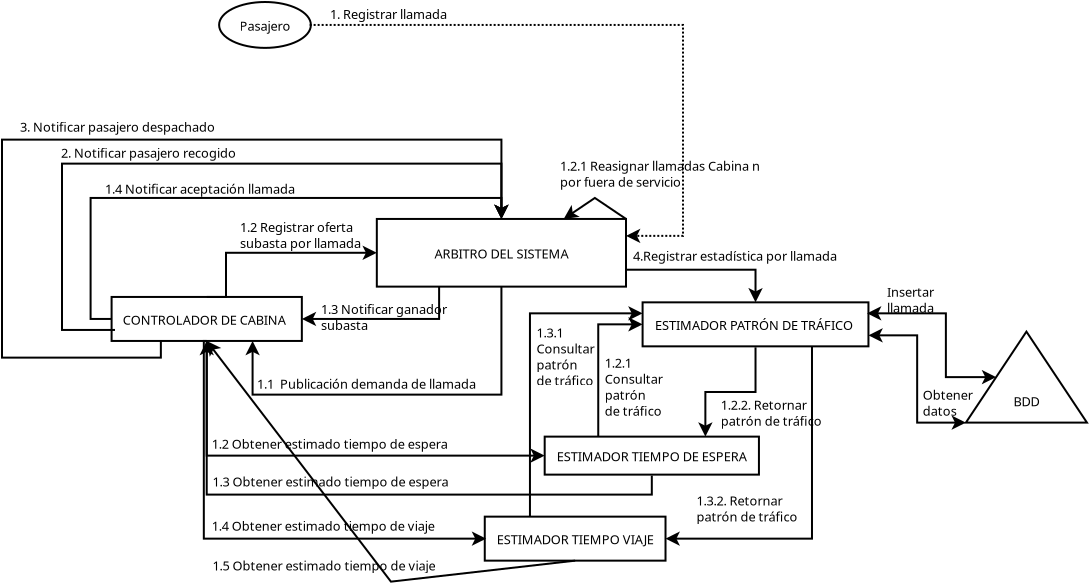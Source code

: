 <?xml version="1.0" encoding="UTF-8"?>
<dia:diagram xmlns:dia="http://www.lysator.liu.se/~alla/dia/">
  <dia:layer name="Background" visible="true" active="true">
    <dia:object type="Flowchart - Box" version="0" id="O0">
      <dia:attribute name="obj_pos">
        <dia:point val="12.9,8.4"/>
      </dia:attribute>
      <dia:attribute name="obj_bb">
        <dia:rectangle val="12.85,8.35;22.122,10.65"/>
      </dia:attribute>
      <dia:attribute name="elem_corner">
        <dia:point val="12.9,8.4"/>
      </dia:attribute>
      <dia:attribute name="elem_width">
        <dia:real val="9.172"/>
      </dia:attribute>
      <dia:attribute name="elem_height">
        <dia:real val="2.2"/>
      </dia:attribute>
      <dia:attribute name="show_background">
        <dia:boolean val="true"/>
      </dia:attribute>
      <dia:attribute name="padding">
        <dia:real val="0.5"/>
      </dia:attribute>
      <dia:attribute name="text">
        <dia:composite type="text">
          <dia:attribute name="string">
            <dia:string>#CONTROLADOR DE CABINA #</dia:string>
          </dia:attribute>
          <dia:attribute name="font">
            <dia:font family="sans" style="0" name="Helvetica"/>
          </dia:attribute>
          <dia:attribute name="height">
            <dia:real val="0.8"/>
          </dia:attribute>
          <dia:attribute name="pos">
            <dia:point val="17.486,9.74"/>
          </dia:attribute>
          <dia:attribute name="color">
            <dia:color val="#000000"/>
          </dia:attribute>
          <dia:attribute name="alignment">
            <dia:enum val="1"/>
          </dia:attribute>
        </dia:composite>
      </dia:attribute>
    </dia:object>
    <dia:object type="Flowchart - Box" version="0" id="O1">
      <dia:attribute name="obj_pos">
        <dia:point val="39.351,8.67"/>
      </dia:attribute>
      <dia:attribute name="obj_bb">
        <dia:rectangle val="39.301,8.62;50.551,10.92"/>
      </dia:attribute>
      <dia:attribute name="elem_corner">
        <dia:point val="39.351,8.67"/>
      </dia:attribute>
      <dia:attribute name="elem_width">
        <dia:real val="11.15"/>
      </dia:attribute>
      <dia:attribute name="elem_height">
        <dia:real val="2.2"/>
      </dia:attribute>
      <dia:attribute name="show_background">
        <dia:boolean val="true"/>
      </dia:attribute>
      <dia:attribute name="padding">
        <dia:real val="0.5"/>
      </dia:attribute>
      <dia:attribute name="text">
        <dia:composite type="text">
          <dia:attribute name="string">
            <dia:string>#ESTIMADOR PATRÓN DE TRÁFICO #</dia:string>
          </dia:attribute>
          <dia:attribute name="font">
            <dia:font family="sans" style="0" name="Helvetica"/>
          </dia:attribute>
          <dia:attribute name="height">
            <dia:real val="0.8"/>
          </dia:attribute>
          <dia:attribute name="pos">
            <dia:point val="44.926,10.01"/>
          </dia:attribute>
          <dia:attribute name="color">
            <dia:color val="#000000"/>
          </dia:attribute>
          <dia:attribute name="alignment">
            <dia:enum val="1"/>
          </dia:attribute>
        </dia:composite>
      </dia:attribute>
    </dia:object>
    <dia:object type="Flowchart - Box" version="0" id="O2">
      <dia:attribute name="obj_pos">
        <dia:point val="31.456,19.385"/>
      </dia:attribute>
      <dia:attribute name="obj_bb">
        <dia:rectangle val="31.406,19.335;40.409,21.635"/>
      </dia:attribute>
      <dia:attribute name="elem_corner">
        <dia:point val="31.456,19.385"/>
      </dia:attribute>
      <dia:attribute name="elem_width">
        <dia:real val="8.902"/>
      </dia:attribute>
      <dia:attribute name="elem_height">
        <dia:real val="2.2"/>
      </dia:attribute>
      <dia:attribute name="show_background">
        <dia:boolean val="true"/>
      </dia:attribute>
      <dia:attribute name="padding">
        <dia:real val="0.5"/>
      </dia:attribute>
      <dia:attribute name="text">
        <dia:composite type="text">
          <dia:attribute name="string">
            <dia:string>#ESTIMADOR TIEMPO VIAJE#</dia:string>
          </dia:attribute>
          <dia:attribute name="font">
            <dia:font family="sans" style="0" name="Helvetica"/>
          </dia:attribute>
          <dia:attribute name="height">
            <dia:real val="0.8"/>
          </dia:attribute>
          <dia:attribute name="pos">
            <dia:point val="35.907,20.725"/>
          </dia:attribute>
          <dia:attribute name="color">
            <dia:color val="#000000"/>
          </dia:attribute>
          <dia:attribute name="alignment">
            <dia:enum val="1"/>
          </dia:attribute>
        </dia:composite>
      </dia:attribute>
    </dia:object>
    <dia:object type="Standard - ZigZagLine" version="1" id="O3">
      <dia:attribute name="obj_pos">
        <dia:point val="29.106,7.884"/>
      </dia:attribute>
      <dia:attribute name="obj_bb">
        <dia:rectangle val="21.961,7.834;29.156,9.862"/>
      </dia:attribute>
      <dia:attribute name="orth_points">
        <dia:point val="29.106,7.884"/>
        <dia:point val="29.106,9.5"/>
        <dia:point val="22.073,9.5"/>
      </dia:attribute>
      <dia:attribute name="orth_orient">
        <dia:enum val="1"/>
        <dia:enum val="0"/>
      </dia:attribute>
      <dia:attribute name="autorouting">
        <dia:boolean val="true"/>
      </dia:attribute>
      <dia:attribute name="end_arrow">
        <dia:enum val="22"/>
      </dia:attribute>
      <dia:attribute name="end_arrow_length">
        <dia:real val="0.5"/>
      </dia:attribute>
      <dia:attribute name="end_arrow_width">
        <dia:real val="0.5"/>
      </dia:attribute>
      <dia:connections>
        <dia:connection handle="0" to="O9" connection="12"/>
        <dia:connection handle="1" to="O0" connection="8"/>
      </dia:connections>
    </dia:object>
    <dia:object type="Standard - Text" version="1" id="O4">
      <dia:attribute name="obj_pos">
        <dia:point val="23.195,9.25"/>
      </dia:attribute>
      <dia:attribute name="obj_bb">
        <dia:rectangle val="23.195,8.61;29.155,10.182"/>
      </dia:attribute>
      <dia:attribute name="text">
        <dia:composite type="text">
          <dia:attribute name="string">
            <dia:string>#1.3 Notificar ganador
subasta#</dia:string>
          </dia:attribute>
          <dia:attribute name="font">
            <dia:font family="sans" style="0" name="Helvetica"/>
          </dia:attribute>
          <dia:attribute name="height">
            <dia:real val="0.8"/>
          </dia:attribute>
          <dia:attribute name="pos">
            <dia:point val="23.195,9.25"/>
          </dia:attribute>
          <dia:attribute name="color">
            <dia:color val="#000000"/>
          </dia:attribute>
          <dia:attribute name="alignment">
            <dia:enum val="0"/>
          </dia:attribute>
        </dia:composite>
      </dia:attribute>
      <dia:attribute name="valign">
        <dia:enum val="3"/>
      </dia:attribute>
    </dia:object>
    <dia:object type="Flowchart - Ellipse" version="0" id="O5">
      <dia:attribute name="obj_pos">
        <dia:point val="18.168,-6.316"/>
      </dia:attribute>
      <dia:attribute name="obj_bb">
        <dia:rectangle val="18.118,-6.366;22.682,-4.034"/>
      </dia:attribute>
      <dia:attribute name="elem_corner">
        <dia:point val="18.168,-6.316"/>
      </dia:attribute>
      <dia:attribute name="elem_width">
        <dia:real val="4.463"/>
      </dia:attribute>
      <dia:attribute name="elem_height">
        <dia:real val="2.232"/>
      </dia:attribute>
      <dia:attribute name="show_background">
        <dia:boolean val="true"/>
      </dia:attribute>
      <dia:attribute name="padding">
        <dia:real val="0.354"/>
      </dia:attribute>
      <dia:attribute name="text">
        <dia:composite type="text">
          <dia:attribute name="string">
            <dia:string>#Pasajero#</dia:string>
          </dia:attribute>
          <dia:attribute name="font">
            <dia:font family="sans" style="0" name="Helvetica"/>
          </dia:attribute>
          <dia:attribute name="height">
            <dia:real val="0.8"/>
          </dia:attribute>
          <dia:attribute name="pos">
            <dia:point val="20.4,-4.96"/>
          </dia:attribute>
          <dia:attribute name="color">
            <dia:color val="#000000"/>
          </dia:attribute>
          <dia:attribute name="alignment">
            <dia:enum val="1"/>
          </dia:attribute>
        </dia:composite>
      </dia:attribute>
    </dia:object>
    <dia:object type="Standard - ZigZagLine" version="1" id="O6">
      <dia:attribute name="obj_pos">
        <dia:point val="22.632,-5.2"/>
      </dia:attribute>
      <dia:attribute name="obj_bb">
        <dia:rectangle val="22.582,-5.25;41.35,5.708"/>
      </dia:attribute>
      <dia:attribute name="orth_points">
        <dia:point val="22.632,-5.2"/>
        <dia:point val="41.3,-5.2"/>
        <dia:point val="41.3,5.346"/>
        <dia:point val="38.45,5.346"/>
      </dia:attribute>
      <dia:attribute name="orth_orient">
        <dia:enum val="0"/>
        <dia:enum val="1"/>
        <dia:enum val="0"/>
      </dia:attribute>
      <dia:attribute name="autorouting">
        <dia:boolean val="false"/>
      </dia:attribute>
      <dia:attribute name="line_style">
        <dia:enum val="4"/>
      </dia:attribute>
      <dia:attribute name="end_arrow">
        <dia:enum val="22"/>
      </dia:attribute>
      <dia:attribute name="end_arrow_length">
        <dia:real val="0.5"/>
      </dia:attribute>
      <dia:attribute name="end_arrow_width">
        <dia:real val="0.5"/>
      </dia:attribute>
      <dia:connections>
        <dia:connection handle="0" to="O5" connection="0"/>
        <dia:connection handle="1" to="O9" connection="6"/>
      </dia:connections>
    </dia:object>
    <dia:object type="Standard - Text" version="1" id="O7">
      <dia:attribute name="obj_pos">
        <dia:point val="23.65,-5.5"/>
      </dia:attribute>
      <dia:attribute name="obj_bb">
        <dia:rectangle val="23.65,-6.159;29.339,-5.329"/>
      </dia:attribute>
      <dia:attribute name="text">
        <dia:composite type="text">
          <dia:attribute name="string">
            <dia:string>#1. Registrar llamada#</dia:string>
          </dia:attribute>
          <dia:attribute name="font">
            <dia:font family="sans" style="0" name="Helvetica"/>
          </dia:attribute>
          <dia:attribute name="height">
            <dia:real val="0.8"/>
          </dia:attribute>
          <dia:attribute name="pos">
            <dia:point val="23.65,-5.5"/>
          </dia:attribute>
          <dia:attribute name="color">
            <dia:color val="#000000"/>
          </dia:attribute>
          <dia:attribute name="alignment">
            <dia:enum val="0"/>
          </dia:attribute>
        </dia:composite>
      </dia:attribute>
      <dia:attribute name="valign">
        <dia:enum val="3"/>
      </dia:attribute>
    </dia:object>
    <dia:object type="Standard - Text" version="1" id="O8">
      <dia:attribute name="obj_pos">
        <dia:point val="15.6,4.55"/>
      </dia:attribute>
      <dia:attribute name="obj_bb">
        <dia:rectangle val="15.6,3.91;15.6,4.683"/>
      </dia:attribute>
      <dia:attribute name="text">
        <dia:composite type="text">
          <dia:attribute name="string">
            <dia:string>##</dia:string>
          </dia:attribute>
          <dia:attribute name="font">
            <dia:font family="sans" style="0" name="Helvetica"/>
          </dia:attribute>
          <dia:attribute name="height">
            <dia:real val="0.8"/>
          </dia:attribute>
          <dia:attribute name="pos">
            <dia:point val="15.6,4.55"/>
          </dia:attribute>
          <dia:attribute name="color">
            <dia:color val="#000000"/>
          </dia:attribute>
          <dia:attribute name="alignment">
            <dia:enum val="0"/>
          </dia:attribute>
        </dia:composite>
      </dia:attribute>
      <dia:attribute name="valign">
        <dia:enum val="3"/>
      </dia:attribute>
    </dia:object>
    <dia:object type="Flowchart - Box" version="0" id="O9">
      <dia:attribute name="obj_pos">
        <dia:point val="25.991,4.5"/>
      </dia:attribute>
      <dia:attribute name="obj_bb">
        <dia:rectangle val="25.941,4.45;38.5,7.934"/>
      </dia:attribute>
      <dia:attribute name="elem_corner">
        <dia:point val="25.991,4.5"/>
      </dia:attribute>
      <dia:attribute name="elem_width">
        <dia:real val="12.459"/>
      </dia:attribute>
      <dia:attribute name="elem_height">
        <dia:real val="3.384"/>
      </dia:attribute>
      <dia:attribute name="show_background">
        <dia:boolean val="true"/>
      </dia:attribute>
      <dia:attribute name="padding">
        <dia:real val="0.5"/>
      </dia:attribute>
      <dia:attribute name="text">
        <dia:composite type="text">
          <dia:attribute name="string">
            <dia:string>#ARBITRO DEL SISTEMA#</dia:string>
          </dia:attribute>
          <dia:attribute name="font">
            <dia:font family="sans" style="0" name="Helvetica"/>
          </dia:attribute>
          <dia:attribute name="height">
            <dia:real val="0.8"/>
          </dia:attribute>
          <dia:attribute name="pos">
            <dia:point val="32.221,6.432"/>
          </dia:attribute>
          <dia:attribute name="color">
            <dia:color val="#000000"/>
          </dia:attribute>
          <dia:attribute name="alignment">
            <dia:enum val="1"/>
          </dia:attribute>
        </dia:composite>
      </dia:attribute>
    </dia:object>
    <dia:object type="Standard - ZigZagLine" version="1" id="O10">
      <dia:attribute name="obj_pos">
        <dia:point val="17.486,8.4"/>
      </dia:attribute>
      <dia:attribute name="obj_bb">
        <dia:rectangle val="17.436,5.83;26.103,8.45"/>
      </dia:attribute>
      <dia:attribute name="orth_points">
        <dia:point val="17.486,8.4"/>
        <dia:point val="18.45,8.4"/>
        <dia:point val="18.45,6.192"/>
        <dia:point val="25.991,6.192"/>
      </dia:attribute>
      <dia:attribute name="orth_orient">
        <dia:enum val="0"/>
        <dia:enum val="1"/>
        <dia:enum val="0"/>
      </dia:attribute>
      <dia:attribute name="autorouting">
        <dia:boolean val="false"/>
      </dia:attribute>
      <dia:attribute name="end_arrow">
        <dia:enum val="22"/>
      </dia:attribute>
      <dia:attribute name="end_arrow_length">
        <dia:real val="0.5"/>
      </dia:attribute>
      <dia:attribute name="end_arrow_width">
        <dia:real val="0.5"/>
      </dia:attribute>
      <dia:connections>
        <dia:connection handle="0" to="O0" connection="2"/>
        <dia:connection handle="1" to="O9" connection="7"/>
      </dia:connections>
    </dia:object>
    <dia:object type="Standard - Text" version="1" id="O11">
      <dia:attribute name="obj_pos">
        <dia:point val="19.15,5.15"/>
      </dia:attribute>
      <dia:attribute name="obj_bb">
        <dia:rectangle val="19.15,4.51;24.848,6.082"/>
      </dia:attribute>
      <dia:attribute name="text">
        <dia:composite type="text">
          <dia:attribute name="string">
            <dia:string>#1.2 Registrar oferta 
subasta por llamada#</dia:string>
          </dia:attribute>
          <dia:attribute name="font">
            <dia:font family="sans" style="0" name="Helvetica"/>
          </dia:attribute>
          <dia:attribute name="height">
            <dia:real val="0.8"/>
          </dia:attribute>
          <dia:attribute name="pos">
            <dia:point val="19.15,5.15"/>
          </dia:attribute>
          <dia:attribute name="color">
            <dia:color val="#000000"/>
          </dia:attribute>
          <dia:attribute name="alignment">
            <dia:enum val="0"/>
          </dia:attribute>
        </dia:composite>
      </dia:attribute>
      <dia:attribute name="valign">
        <dia:enum val="3"/>
      </dia:attribute>
    </dia:object>
    <dia:object type="Standard - ZigZagLine" version="1" id="O12">
      <dia:attribute name="obj_pos">
        <dia:point val="32.221,7.884"/>
      </dia:attribute>
      <dia:attribute name="obj_bb">
        <dia:rectangle val="19.418,7.834;32.271,13.334"/>
      </dia:attribute>
      <dia:attribute name="orth_points">
        <dia:point val="32.221,7.884"/>
        <dia:point val="32.221,13.284"/>
        <dia:point val="19.779,13.284"/>
        <dia:point val="19.779,10.6"/>
      </dia:attribute>
      <dia:attribute name="orth_orient">
        <dia:enum val="1"/>
        <dia:enum val="0"/>
        <dia:enum val="1"/>
      </dia:attribute>
      <dia:attribute name="autorouting">
        <dia:boolean val="false"/>
      </dia:attribute>
      <dia:attribute name="end_arrow">
        <dia:enum val="22"/>
      </dia:attribute>
      <dia:attribute name="end_arrow_length">
        <dia:real val="0.5"/>
      </dia:attribute>
      <dia:attribute name="end_arrow_width">
        <dia:real val="0.5"/>
      </dia:attribute>
      <dia:connections>
        <dia:connection handle="0" to="O9" connection="13"/>
        <dia:connection handle="1" to="O0" connection="14"/>
      </dia:connections>
    </dia:object>
    <dia:object type="Standard - Text" version="1" id="O13">
      <dia:attribute name="obj_pos">
        <dia:point val="20,12.984"/>
      </dia:attribute>
      <dia:attribute name="obj_bb">
        <dia:rectangle val="20,12.344;30.53,13.117"/>
      </dia:attribute>
      <dia:attribute name="text">
        <dia:composite type="text">
          <dia:attribute name="string">
            <dia:string>#1.1  Publicación demanda de llamada#</dia:string>
          </dia:attribute>
          <dia:attribute name="font">
            <dia:font family="sans" style="0" name="Helvetica"/>
          </dia:attribute>
          <dia:attribute name="height">
            <dia:real val="0.8"/>
          </dia:attribute>
          <dia:attribute name="pos">
            <dia:point val="20,12.984"/>
          </dia:attribute>
          <dia:attribute name="color">
            <dia:color val="#000000"/>
          </dia:attribute>
          <dia:attribute name="alignment">
            <dia:enum val="0"/>
          </dia:attribute>
        </dia:composite>
      </dia:attribute>
      <dia:attribute name="valign">
        <dia:enum val="3"/>
      </dia:attribute>
    </dia:object>
    <dia:object type="Standard - ZigZagLine" version="1" id="O14">
      <dia:attribute name="obj_pos">
        <dia:point val="38.45,4.5"/>
      </dia:attribute>
      <dia:attribute name="obj_bb">
        <dia:rectangle val="34.974,3.4;38.5,4.612"/>
      </dia:attribute>
      <dia:attribute name="orth_points">
        <dia:point val="38.45,4.5"/>
        <dia:point val="38.45,3.45"/>
        <dia:point val="35.335,3.45"/>
        <dia:point val="35.335,4.5"/>
      </dia:attribute>
      <dia:attribute name="orth_orient">
        <dia:enum val="1"/>
        <dia:enum val="0"/>
        <dia:enum val="1"/>
      </dia:attribute>
      <dia:attribute name="autorouting">
        <dia:boolean val="true"/>
      </dia:attribute>
      <dia:attribute name="end_arrow">
        <dia:enum val="22"/>
      </dia:attribute>
      <dia:attribute name="end_arrow_length">
        <dia:real val="0.5"/>
      </dia:attribute>
      <dia:attribute name="end_arrow_width">
        <dia:real val="0.5"/>
      </dia:attribute>
      <dia:connections>
        <dia:connection handle="0" to="O9" connection="4"/>
        <dia:connection handle="1" to="O9" connection="3"/>
      </dia:connections>
    </dia:object>
    <dia:object type="Standard - Text" version="1" id="O15">
      <dia:attribute name="obj_pos">
        <dia:point val="35.15,2.084"/>
      </dia:attribute>
      <dia:attribute name="obj_bb">
        <dia:rectangle val="35.15,1.444;45.12,3.017"/>
      </dia:attribute>
      <dia:attribute name="text">
        <dia:composite type="text">
          <dia:attribute name="string">
            <dia:string>#1.2.1 Reasignar llamadas Cabina n 
por fuera de servicio#</dia:string>
          </dia:attribute>
          <dia:attribute name="font">
            <dia:font family="sans" style="0" name="Helvetica"/>
          </dia:attribute>
          <dia:attribute name="height">
            <dia:real val="0.8"/>
          </dia:attribute>
          <dia:attribute name="pos">
            <dia:point val="35.15,2.084"/>
          </dia:attribute>
          <dia:attribute name="color">
            <dia:color val="#000000"/>
          </dia:attribute>
          <dia:attribute name="alignment">
            <dia:enum val="0"/>
          </dia:attribute>
        </dia:composite>
      </dia:attribute>
      <dia:attribute name="valign">
        <dia:enum val="3"/>
      </dia:attribute>
    </dia:object>
    <dia:object type="Standard - ZigZagLine" version="1" id="O16">
      <dia:attribute name="obj_pos">
        <dia:point val="12.9,9.5"/>
      </dia:attribute>
      <dia:attribute name="obj_bb">
        <dia:rectangle val="11.8,3.4;32.582,9.55"/>
      </dia:attribute>
      <dia:attribute name="orth_points">
        <dia:point val="12.9,9.5"/>
        <dia:point val="11.85,9.5"/>
        <dia:point val="11.85,3.45"/>
        <dia:point val="32.221,3.45"/>
        <dia:point val="32.221,4.5"/>
      </dia:attribute>
      <dia:attribute name="orth_orient">
        <dia:enum val="0"/>
        <dia:enum val="1"/>
        <dia:enum val="0"/>
        <dia:enum val="1"/>
      </dia:attribute>
      <dia:attribute name="autorouting">
        <dia:boolean val="true"/>
      </dia:attribute>
      <dia:attribute name="end_arrow">
        <dia:enum val="22"/>
      </dia:attribute>
      <dia:attribute name="end_arrow_length">
        <dia:real val="0.5"/>
      </dia:attribute>
      <dia:attribute name="end_arrow_width">
        <dia:real val="0.5"/>
      </dia:attribute>
      <dia:connections>
        <dia:connection handle="0" to="O0" connection="7"/>
        <dia:connection handle="1" to="O9" connection="2"/>
      </dia:connections>
    </dia:object>
    <dia:object type="Standard - ZigZagLine" version="1" id="O17">
      <dia:attribute name="obj_pos">
        <dia:point val="12.9,10.05"/>
      </dia:attribute>
      <dia:attribute name="obj_bb">
        <dia:rectangle val="10.2,1.684;32.582,10.1"/>
      </dia:attribute>
      <dia:attribute name="orth_points">
        <dia:point val="12.9,10.05"/>
        <dia:point val="10.25,10.05"/>
        <dia:point val="10.25,1.734"/>
        <dia:point val="32.221,1.734"/>
        <dia:point val="32.221,4.5"/>
      </dia:attribute>
      <dia:attribute name="orth_orient">
        <dia:enum val="0"/>
        <dia:enum val="1"/>
        <dia:enum val="0"/>
        <dia:enum val="1"/>
      </dia:attribute>
      <dia:attribute name="autorouting">
        <dia:boolean val="false"/>
      </dia:attribute>
      <dia:attribute name="end_arrow">
        <dia:enum val="22"/>
      </dia:attribute>
      <dia:attribute name="end_arrow_length">
        <dia:real val="0.5"/>
      </dia:attribute>
      <dia:attribute name="end_arrow_width">
        <dia:real val="0.5"/>
      </dia:attribute>
      <dia:connections>
        <dia:connection handle="0" to="O0" connection="9"/>
        <dia:connection handle="1" to="O9" connection="2"/>
      </dia:connections>
    </dia:object>
    <dia:object type="Standard - Text" version="1" id="O18">
      <dia:attribute name="obj_pos">
        <dia:point val="12.4,3.234"/>
      </dia:attribute>
      <dia:attribute name="obj_bb">
        <dia:rectangle val="12.4,2.575;21.477,3.405"/>
      </dia:attribute>
      <dia:attribute name="text">
        <dia:composite type="text">
          <dia:attribute name="string">
            <dia:string>#1.4 Notificar aceptación llamada#</dia:string>
          </dia:attribute>
          <dia:attribute name="font">
            <dia:font family="sans" style="0" name="Helvetica"/>
          </dia:attribute>
          <dia:attribute name="height">
            <dia:real val="0.8"/>
          </dia:attribute>
          <dia:attribute name="pos">
            <dia:point val="12.4,3.234"/>
          </dia:attribute>
          <dia:attribute name="color">
            <dia:color val="#000000"/>
          </dia:attribute>
          <dia:attribute name="alignment">
            <dia:enum val="0"/>
          </dia:attribute>
        </dia:composite>
      </dia:attribute>
      <dia:attribute name="valign">
        <dia:enum val="3"/>
      </dia:attribute>
    </dia:object>
    <dia:object type="Standard - Text" version="1" id="O19">
      <dia:attribute name="obj_pos">
        <dia:point val="10.2,1.434"/>
      </dia:attribute>
      <dia:attribute name="obj_bb">
        <dia:rectangle val="10.2,0.775;18.534,1.605"/>
      </dia:attribute>
      <dia:attribute name="text">
        <dia:composite type="text">
          <dia:attribute name="string">
            <dia:string>#2. Notificar pasajero recogido#</dia:string>
          </dia:attribute>
          <dia:attribute name="font">
            <dia:font family="sans" style="0" name="Helvetica"/>
          </dia:attribute>
          <dia:attribute name="height">
            <dia:real val="0.8"/>
          </dia:attribute>
          <dia:attribute name="pos">
            <dia:point val="10.2,1.434"/>
          </dia:attribute>
          <dia:attribute name="color">
            <dia:color val="#000000"/>
          </dia:attribute>
          <dia:attribute name="alignment">
            <dia:enum val="0"/>
          </dia:attribute>
        </dia:composite>
      </dia:attribute>
      <dia:attribute name="valign">
        <dia:enum val="3"/>
      </dia:attribute>
    </dia:object>
    <dia:object type="Standard - Text" version="1" id="O20">
      <dia:attribute name="obj_pos">
        <dia:point val="8.15,0.134"/>
      </dia:attribute>
      <dia:attribute name="obj_bb">
        <dia:rectangle val="8.15,-0.525;17.427,0.305"/>
      </dia:attribute>
      <dia:attribute name="text">
        <dia:composite type="text">
          <dia:attribute name="string">
            <dia:string>#3. Notificar pasajero despachado#</dia:string>
          </dia:attribute>
          <dia:attribute name="font">
            <dia:font family="sans" style="0" name="Helvetica"/>
          </dia:attribute>
          <dia:attribute name="height">
            <dia:real val="0.8"/>
          </dia:attribute>
          <dia:attribute name="pos">
            <dia:point val="8.15,0.134"/>
          </dia:attribute>
          <dia:attribute name="color">
            <dia:color val="#000000"/>
          </dia:attribute>
          <dia:attribute name="alignment">
            <dia:enum val="0"/>
          </dia:attribute>
        </dia:composite>
      </dia:attribute>
      <dia:attribute name="valign">
        <dia:enum val="3"/>
      </dia:attribute>
    </dia:object>
    <dia:object type="Standard - ZigZagLine" version="1" id="O21">
      <dia:attribute name="obj_pos">
        <dia:point val="15.193,10.6"/>
      </dia:attribute>
      <dia:attribute name="obj_bb">
        <dia:rectangle val="7.2,0.484;32.582,11.484"/>
      </dia:attribute>
      <dia:attribute name="orth_points">
        <dia:point val="15.193,10.6"/>
        <dia:point val="15.193,11.434"/>
        <dia:point val="7.25,11.434"/>
        <dia:point val="7.25,0.534"/>
        <dia:point val="32.221,0.534"/>
        <dia:point val="32.221,4.5"/>
      </dia:attribute>
      <dia:attribute name="orth_orient">
        <dia:enum val="1"/>
        <dia:enum val="0"/>
        <dia:enum val="1"/>
        <dia:enum val="0"/>
        <dia:enum val="1"/>
      </dia:attribute>
      <dia:attribute name="autorouting">
        <dia:boolean val="false"/>
      </dia:attribute>
      <dia:attribute name="end_arrow">
        <dia:enum val="22"/>
      </dia:attribute>
      <dia:attribute name="end_arrow_length">
        <dia:real val="0.5"/>
      </dia:attribute>
      <dia:attribute name="end_arrow_width">
        <dia:real val="0.5"/>
      </dia:attribute>
      <dia:connections>
        <dia:connection handle="0" to="O0" connection="12"/>
        <dia:connection handle="1" to="O9" connection="2"/>
      </dia:connections>
    </dia:object>
    <dia:object type="Standard - ZigZagLine" version="1" id="O22">
      <dia:attribute name="obj_pos">
        <dia:point val="38.45,7.038"/>
      </dia:attribute>
      <dia:attribute name="obj_bb">
        <dia:rectangle val="38.4,6.988;45.288,8.782"/>
      </dia:attribute>
      <dia:attribute name="orth_points">
        <dia:point val="38.45,7.038"/>
        <dia:point val="44.926,7.038"/>
        <dia:point val="44.926,8.67"/>
      </dia:attribute>
      <dia:attribute name="orth_orient">
        <dia:enum val="0"/>
        <dia:enum val="1"/>
      </dia:attribute>
      <dia:attribute name="autorouting">
        <dia:boolean val="true"/>
      </dia:attribute>
      <dia:attribute name="end_arrow">
        <dia:enum val="22"/>
      </dia:attribute>
      <dia:attribute name="end_arrow_length">
        <dia:real val="0.5"/>
      </dia:attribute>
      <dia:attribute name="end_arrow_width">
        <dia:real val="0.5"/>
      </dia:attribute>
      <dia:connections>
        <dia:connection handle="0" to="O9" connection="10"/>
        <dia:connection handle="1" to="O1" connection="2"/>
      </dia:connections>
    </dia:object>
    <dia:object type="Standard - Text" version="1" id="O23">
      <dia:attribute name="obj_pos">
        <dia:point val="38.8,6.584"/>
      </dia:attribute>
      <dia:attribute name="obj_bb">
        <dia:rectangle val="38.8,5.944;48.555,6.717"/>
      </dia:attribute>
      <dia:attribute name="text">
        <dia:composite type="text">
          <dia:attribute name="string">
            <dia:string>#4.Registrar estadística por llamada#</dia:string>
          </dia:attribute>
          <dia:attribute name="font">
            <dia:font family="sans" style="0" name="Helvetica"/>
          </dia:attribute>
          <dia:attribute name="height">
            <dia:real val="0.8"/>
          </dia:attribute>
          <dia:attribute name="pos">
            <dia:point val="38.8,6.584"/>
          </dia:attribute>
          <dia:attribute name="color">
            <dia:color val="#000000"/>
          </dia:attribute>
          <dia:attribute name="alignment">
            <dia:enum val="0"/>
          </dia:attribute>
        </dia:composite>
      </dia:attribute>
      <dia:attribute name="valign">
        <dia:enum val="3"/>
      </dia:attribute>
    </dia:object>
    <dia:object type="Flowchart - Extract" version="1" id="O24">
      <dia:attribute name="obj_pos">
        <dia:point val="55.444,10.134"/>
      </dia:attribute>
      <dia:attribute name="obj_bb">
        <dia:rectangle val="55.351,10.044;61.591,14.734"/>
      </dia:attribute>
      <dia:attribute name="meta">
        <dia:composite type="dict"/>
      </dia:attribute>
      <dia:attribute name="elem_corner">
        <dia:point val="55.444,10.134"/>
      </dia:attribute>
      <dia:attribute name="elem_width">
        <dia:real val="6.054"/>
      </dia:attribute>
      <dia:attribute name="elem_height">
        <dia:real val="4.55"/>
      </dia:attribute>
      <dia:attribute name="line_width">
        <dia:real val="0.1"/>
      </dia:attribute>
      <dia:attribute name="line_colour">
        <dia:color val="#000000"/>
      </dia:attribute>
      <dia:attribute name="fill_colour">
        <dia:color val="#ffffff"/>
      </dia:attribute>
      <dia:attribute name="show_background">
        <dia:boolean val="true"/>
      </dia:attribute>
      <dia:attribute name="line_style">
        <dia:enum val="0"/>
        <dia:real val="1"/>
      </dia:attribute>
      <dia:attribute name="padding">
        <dia:real val="0.1"/>
      </dia:attribute>
      <dia:attribute name="text">
        <dia:composite type="text">
          <dia:attribute name="string">
            <dia:string>#BDD#</dia:string>
          </dia:attribute>
          <dia:attribute name="font">
            <dia:font family="sans" style="0" name="Helvetica"/>
          </dia:attribute>
          <dia:attribute name="height">
            <dia:real val="0.8"/>
          </dia:attribute>
          <dia:attribute name="pos">
            <dia:point val="58.471,13.797"/>
          </dia:attribute>
          <dia:attribute name="color">
            <dia:color val="#000000"/>
          </dia:attribute>
          <dia:attribute name="alignment">
            <dia:enum val="1"/>
          </dia:attribute>
        </dia:composite>
      </dia:attribute>
      <dia:attribute name="flip_horizontal">
        <dia:boolean val="false"/>
      </dia:attribute>
      <dia:attribute name="flip_vertical">
        <dia:boolean val="false"/>
      </dia:attribute>
      <dia:attribute name="subscale">
        <dia:real val="1"/>
      </dia:attribute>
    </dia:object>
    <dia:object type="Standard - ZigZagLine" version="1" id="O25">
      <dia:attribute name="obj_pos">
        <dia:point val="50.501,9.22"/>
      </dia:attribute>
      <dia:attribute name="obj_bb">
        <dia:rectangle val="50.451,8.858;57.007,12.771"/>
      </dia:attribute>
      <dia:attribute name="orth_points">
        <dia:point val="50.501,9.22"/>
        <dia:point val="54.444,9.22"/>
        <dia:point val="54.444,12.409"/>
        <dia:point val="56.957,12.409"/>
      </dia:attribute>
      <dia:attribute name="orth_orient">
        <dia:enum val="0"/>
        <dia:enum val="1"/>
        <dia:enum val="0"/>
      </dia:attribute>
      <dia:attribute name="autorouting">
        <dia:boolean val="false"/>
      </dia:attribute>
      <dia:attribute name="start_arrow">
        <dia:enum val="22"/>
      </dia:attribute>
      <dia:attribute name="start_arrow_length">
        <dia:real val="0.5"/>
      </dia:attribute>
      <dia:attribute name="start_arrow_width">
        <dia:real val="0.5"/>
      </dia:attribute>
      <dia:attribute name="end_arrow">
        <dia:enum val="22"/>
      </dia:attribute>
      <dia:attribute name="end_arrow_length">
        <dia:real val="0.5"/>
      </dia:attribute>
      <dia:attribute name="end_arrow_width">
        <dia:real val="0.5"/>
      </dia:attribute>
      <dia:connections>
        <dia:connection handle="0" to="O1" connection="6"/>
        <dia:connection handle="1" to="O24" connection="6"/>
      </dia:connections>
    </dia:object>
    <dia:object type="Standard - Text" version="1" id="O26">
      <dia:attribute name="obj_pos">
        <dia:point val="51.494,8.384"/>
      </dia:attribute>
      <dia:attribute name="obj_bb">
        <dia:rectangle val="51.494,7.744;53.924,9.317"/>
      </dia:attribute>
      <dia:attribute name="text">
        <dia:composite type="text">
          <dia:attribute name="string">
            <dia:string>#Insertar 
llamada#</dia:string>
          </dia:attribute>
          <dia:attribute name="font">
            <dia:font family="sans" style="0" name="Helvetica"/>
          </dia:attribute>
          <dia:attribute name="height">
            <dia:real val="0.8"/>
          </dia:attribute>
          <dia:attribute name="pos">
            <dia:point val="51.494,8.384"/>
          </dia:attribute>
          <dia:attribute name="color">
            <dia:color val="#000000"/>
          </dia:attribute>
          <dia:attribute name="alignment">
            <dia:enum val="0"/>
          </dia:attribute>
        </dia:composite>
      </dia:attribute>
      <dia:attribute name="valign">
        <dia:enum val="3"/>
      </dia:attribute>
    </dia:object>
    <dia:object type="Standard - ZigZagLine" version="1" id="O27">
      <dia:attribute name="obj_pos">
        <dia:point val="50.501,10.32"/>
      </dia:attribute>
      <dia:attribute name="obj_bb">
        <dia:rectangle val="50.451,9.958;55.494,15.046"/>
      </dia:attribute>
      <dia:attribute name="orth_points">
        <dia:point val="50.501,10.32"/>
        <dia:point val="52.973,10.32"/>
        <dia:point val="52.973,14.684"/>
        <dia:point val="55.444,14.684"/>
      </dia:attribute>
      <dia:attribute name="orth_orient">
        <dia:enum val="0"/>
        <dia:enum val="1"/>
        <dia:enum val="0"/>
      </dia:attribute>
      <dia:attribute name="autorouting">
        <dia:boolean val="true"/>
      </dia:attribute>
      <dia:attribute name="start_arrow">
        <dia:enum val="22"/>
      </dia:attribute>
      <dia:attribute name="start_arrow_length">
        <dia:real val="0.5"/>
      </dia:attribute>
      <dia:attribute name="start_arrow_width">
        <dia:real val="0.5"/>
      </dia:attribute>
      <dia:attribute name="end_arrow">
        <dia:enum val="22"/>
      </dia:attribute>
      <dia:attribute name="end_arrow_length">
        <dia:real val="0.5"/>
      </dia:attribute>
      <dia:attribute name="end_arrow_width">
        <dia:real val="0.5"/>
      </dia:attribute>
      <dia:connections>
        <dia:connection handle="0" to="O1" connection="10"/>
        <dia:connection handle="1" to="O24" connection="0"/>
      </dia:connections>
    </dia:object>
    <dia:object type="Standard - Text" version="1" id="O28">
      <dia:attribute name="obj_pos">
        <dia:point val="53.291,13.534"/>
      </dia:attribute>
      <dia:attribute name="obj_bb">
        <dia:rectangle val="53.291,12.894;55.776,14.467"/>
      </dia:attribute>
      <dia:attribute name="text">
        <dia:composite type="text">
          <dia:attribute name="string">
            <dia:string>#Obtener 
datos#</dia:string>
          </dia:attribute>
          <dia:attribute name="font">
            <dia:font family="sans" style="0" name="Helvetica"/>
          </dia:attribute>
          <dia:attribute name="height">
            <dia:real val="0.8"/>
          </dia:attribute>
          <dia:attribute name="pos">
            <dia:point val="53.291,13.534"/>
          </dia:attribute>
          <dia:attribute name="color">
            <dia:color val="#000000"/>
          </dia:attribute>
          <dia:attribute name="alignment">
            <dia:enum val="0"/>
          </dia:attribute>
        </dia:composite>
      </dia:attribute>
      <dia:attribute name="valign">
        <dia:enum val="3"/>
      </dia:attribute>
    </dia:object>
    <dia:object type="Flowchart - Box" version="0" id="O29">
      <dia:attribute name="obj_pos">
        <dia:point val="34.503,15.384"/>
      </dia:attribute>
      <dia:attribute name="obj_bb">
        <dia:rectangle val="34.453,15.334;45.028,17.334"/>
      </dia:attribute>
      <dia:attribute name="elem_corner">
        <dia:point val="34.503,15.384"/>
      </dia:attribute>
      <dia:attribute name="elem_width">
        <dia:real val="10.475"/>
      </dia:attribute>
      <dia:attribute name="elem_height">
        <dia:real val="1.9"/>
      </dia:attribute>
      <dia:attribute name="show_background">
        <dia:boolean val="true"/>
      </dia:attribute>
      <dia:attribute name="padding">
        <dia:real val="0.5"/>
      </dia:attribute>
      <dia:attribute name="text">
        <dia:composite type="text">
          <dia:attribute name="string">
            <dia:string>#ESTIMADOR TIEMPO DE ESPERA#</dia:string>
          </dia:attribute>
          <dia:attribute name="font">
            <dia:font family="sans" style="0" name="Helvetica"/>
          </dia:attribute>
          <dia:attribute name="height">
            <dia:real val="0.8"/>
          </dia:attribute>
          <dia:attribute name="pos">
            <dia:point val="39.741,16.574"/>
          </dia:attribute>
          <dia:attribute name="color">
            <dia:color val="#000000"/>
          </dia:attribute>
          <dia:attribute name="alignment">
            <dia:enum val="1"/>
          </dia:attribute>
        </dia:composite>
      </dia:attribute>
    </dia:object>
    <dia:object type="Standard - ZigZagLine" version="1" id="O30">
      <dia:attribute name="obj_pos">
        <dia:point val="37.122,15.384"/>
      </dia:attribute>
      <dia:attribute name="obj_bb">
        <dia:rectangle val="37.072,9.408;39.463,15.434"/>
      </dia:attribute>
      <dia:attribute name="orth_points">
        <dia:point val="37.122,15.384"/>
        <dia:point val="37.122,9.77"/>
        <dia:point val="39.351,9.77"/>
      </dia:attribute>
      <dia:attribute name="orth_orient">
        <dia:enum val="1"/>
        <dia:enum val="0"/>
      </dia:attribute>
      <dia:attribute name="autorouting">
        <dia:boolean val="true"/>
      </dia:attribute>
      <dia:attribute name="end_arrow">
        <dia:enum val="22"/>
      </dia:attribute>
      <dia:attribute name="end_arrow_length">
        <dia:real val="0.5"/>
      </dia:attribute>
      <dia:attribute name="end_arrow_width">
        <dia:real val="0.5"/>
      </dia:attribute>
      <dia:connections>
        <dia:connection handle="0" to="O29" connection="1"/>
        <dia:connection handle="1" to="O1" connection="7"/>
      </dia:connections>
    </dia:object>
    <dia:object type="Standard - ZigZagLine" version="1" id="O31">
      <dia:attribute name="obj_pos">
        <dia:point val="17.486,10.6"/>
      </dia:attribute>
      <dia:attribute name="obj_bb">
        <dia:rectangle val="17.436,10.55;34.615,16.696"/>
      </dia:attribute>
      <dia:attribute name="orth_points">
        <dia:point val="17.486,10.6"/>
        <dia:point val="17.486,16.334"/>
        <dia:point val="34.503,16.334"/>
      </dia:attribute>
      <dia:attribute name="orth_orient">
        <dia:enum val="1"/>
        <dia:enum val="0"/>
      </dia:attribute>
      <dia:attribute name="autorouting">
        <dia:boolean val="true"/>
      </dia:attribute>
      <dia:attribute name="end_arrow">
        <dia:enum val="22"/>
      </dia:attribute>
      <dia:attribute name="end_arrow_length">
        <dia:real val="0.5"/>
      </dia:attribute>
      <dia:attribute name="end_arrow_width">
        <dia:real val="0.5"/>
      </dia:attribute>
      <dia:connections>
        <dia:connection handle="0" to="O0" connection="13"/>
        <dia:connection handle="1" to="O29" connection="7"/>
      </dia:connections>
    </dia:object>
    <dia:object type="Standard - Text" version="1" id="O32">
      <dia:attribute name="obj_pos">
        <dia:point val="17.741,15.984"/>
      </dia:attribute>
      <dia:attribute name="obj_bb">
        <dia:rectangle val="17.741,15.344;28.993,16.117"/>
      </dia:attribute>
      <dia:attribute name="text">
        <dia:composite type="text">
          <dia:attribute name="string">
            <dia:string>#1.2 Obtener estimado tiempo de espera#</dia:string>
          </dia:attribute>
          <dia:attribute name="font">
            <dia:font family="sans" style="0" name="Helvetica"/>
          </dia:attribute>
          <dia:attribute name="height">
            <dia:real val="0.8"/>
          </dia:attribute>
          <dia:attribute name="pos">
            <dia:point val="17.741,15.984"/>
          </dia:attribute>
          <dia:attribute name="color">
            <dia:color val="#000000"/>
          </dia:attribute>
          <dia:attribute name="alignment">
            <dia:enum val="0"/>
          </dia:attribute>
        </dia:composite>
      </dia:attribute>
      <dia:attribute name="valign">
        <dia:enum val="3"/>
      </dia:attribute>
    </dia:object>
    <dia:object type="Standard - ZigZagLine" version="1" id="O33">
      <dia:attribute name="obj_pos">
        <dia:point val="17.486,10.6"/>
      </dia:attribute>
      <dia:attribute name="obj_bb">
        <dia:rectangle val="17.291,10.55;31.568,20.847"/>
      </dia:attribute>
      <dia:attribute name="orth_points">
        <dia:point val="17.486,10.6"/>
        <dia:point val="17.341,10.6"/>
        <dia:point val="17.341,20.485"/>
        <dia:point val="31.456,20.485"/>
      </dia:attribute>
      <dia:attribute name="orth_orient">
        <dia:enum val="0"/>
        <dia:enum val="1"/>
        <dia:enum val="0"/>
      </dia:attribute>
      <dia:attribute name="autorouting">
        <dia:boolean val="false"/>
      </dia:attribute>
      <dia:attribute name="end_arrow">
        <dia:enum val="22"/>
      </dia:attribute>
      <dia:attribute name="end_arrow_length">
        <dia:real val="0.5"/>
      </dia:attribute>
      <dia:attribute name="end_arrow_width">
        <dia:real val="0.5"/>
      </dia:attribute>
      <dia:connections>
        <dia:connection handle="0" to="O0" connection="13"/>
        <dia:connection handle="1" to="O2" connection="7"/>
      </dia:connections>
    </dia:object>
    <dia:object type="Standard - Text" version="1" id="O34">
      <dia:attribute name="obj_pos">
        <dia:point val="17.741,20.084"/>
      </dia:attribute>
      <dia:attribute name="obj_bb">
        <dia:rectangle val="17.741,19.425;28.453,20.255"/>
      </dia:attribute>
      <dia:attribute name="text">
        <dia:composite type="text">
          <dia:attribute name="string">
            <dia:string>#1.4 Obtener estimado tiempo de viaje#</dia:string>
          </dia:attribute>
          <dia:attribute name="font">
            <dia:font family="sans" style="0" name="Helvetica"/>
          </dia:attribute>
          <dia:attribute name="height">
            <dia:real val="0.8"/>
          </dia:attribute>
          <dia:attribute name="pos">
            <dia:point val="17.741,20.084"/>
          </dia:attribute>
          <dia:attribute name="color">
            <dia:color val="#000000"/>
          </dia:attribute>
          <dia:attribute name="alignment">
            <dia:enum val="0"/>
          </dia:attribute>
        </dia:composite>
      </dia:attribute>
      <dia:attribute name="valign">
        <dia:enum val="3"/>
      </dia:attribute>
    </dia:object>
    <dia:object type="Standard - Text" version="1" id="O35">
      <dia:attribute name="obj_pos">
        <dia:point val="37.391,11.934"/>
      </dia:attribute>
      <dia:attribute name="obj_bb">
        <dia:rectangle val="37.391,11.294;40.251,14.467"/>
      </dia:attribute>
      <dia:attribute name="text">
        <dia:composite type="text">
          <dia:attribute name="string">
            <dia:string>#1.2.1 
Consultar 
patrón 
de tráfico#</dia:string>
          </dia:attribute>
          <dia:attribute name="font">
            <dia:font family="sans" style="0" name="Helvetica"/>
          </dia:attribute>
          <dia:attribute name="height">
            <dia:real val="0.8"/>
          </dia:attribute>
          <dia:attribute name="pos">
            <dia:point val="37.391,11.934"/>
          </dia:attribute>
          <dia:attribute name="color">
            <dia:color val="#000000"/>
          </dia:attribute>
          <dia:attribute name="alignment">
            <dia:enum val="0"/>
          </dia:attribute>
        </dia:composite>
      </dia:attribute>
      <dia:attribute name="valign">
        <dia:enum val="3"/>
      </dia:attribute>
    </dia:object>
    <dia:object type="Standard - ZigZagLine" version="1" id="O36">
      <dia:attribute name="obj_pos">
        <dia:point val="44.926,10.92"/>
      </dia:attribute>
      <dia:attribute name="obj_bb">
        <dia:rectangle val="41.998,10.87;44.976,15.496"/>
      </dia:attribute>
      <dia:attribute name="orth_points">
        <dia:point val="44.926,10.92"/>
        <dia:point val="44.926,13.152"/>
        <dia:point val="42.36,13.152"/>
        <dia:point val="42.36,15.384"/>
      </dia:attribute>
      <dia:attribute name="orth_orient">
        <dia:enum val="1"/>
        <dia:enum val="0"/>
        <dia:enum val="1"/>
      </dia:attribute>
      <dia:attribute name="autorouting">
        <dia:boolean val="true"/>
      </dia:attribute>
      <dia:attribute name="end_arrow">
        <dia:enum val="22"/>
      </dia:attribute>
      <dia:attribute name="end_arrow_length">
        <dia:real val="0.5"/>
      </dia:attribute>
      <dia:attribute name="end_arrow_width">
        <dia:real val="0.5"/>
      </dia:attribute>
      <dia:connections>
        <dia:connection handle="0" to="O1" connection="16"/>
        <dia:connection handle="1" to="O29" connection="3"/>
      </dia:connections>
    </dia:object>
    <dia:object type="Standard - Text" version="1" id="O37">
      <dia:attribute name="obj_pos">
        <dia:point val="45.041,11.884"/>
      </dia:attribute>
      <dia:attribute name="obj_bb">
        <dia:rectangle val="45.041,11.244;45.041,12.017"/>
      </dia:attribute>
      <dia:attribute name="text">
        <dia:composite type="text">
          <dia:attribute name="string">
            <dia:string>##</dia:string>
          </dia:attribute>
          <dia:attribute name="font">
            <dia:font family="sans" style="0" name="Helvetica"/>
          </dia:attribute>
          <dia:attribute name="height">
            <dia:real val="0.8"/>
          </dia:attribute>
          <dia:attribute name="pos">
            <dia:point val="45.041,11.884"/>
          </dia:attribute>
          <dia:attribute name="color">
            <dia:color val="#000000"/>
          </dia:attribute>
          <dia:attribute name="alignment">
            <dia:enum val="0"/>
          </dia:attribute>
        </dia:composite>
      </dia:attribute>
      <dia:attribute name="valign">
        <dia:enum val="3"/>
      </dia:attribute>
    </dia:object>
    <dia:object type="Standard - Text" version="1" id="O38">
      <dia:attribute name="obj_pos">
        <dia:point val="43.191,14.034"/>
      </dia:attribute>
      <dia:attribute name="obj_bb">
        <dia:rectangle val="43.191,13.394;47.898,14.967"/>
      </dia:attribute>
      <dia:attribute name="text">
        <dia:composite type="text">
          <dia:attribute name="string">
            <dia:string>#1.2.2. Retornar 
patrón de tráfico#</dia:string>
          </dia:attribute>
          <dia:attribute name="font">
            <dia:font family="sans" style="0" name="Helvetica"/>
          </dia:attribute>
          <dia:attribute name="height">
            <dia:real val="0.8"/>
          </dia:attribute>
          <dia:attribute name="pos">
            <dia:point val="43.191,14.034"/>
          </dia:attribute>
          <dia:attribute name="color">
            <dia:color val="#000000"/>
          </dia:attribute>
          <dia:attribute name="alignment">
            <dia:enum val="0"/>
          </dia:attribute>
        </dia:composite>
      </dia:attribute>
      <dia:attribute name="valign">
        <dia:enum val="3"/>
      </dia:attribute>
    </dia:object>
    <dia:object type="Standard - ZigZagLine" version="1" id="O39">
      <dia:attribute name="obj_pos">
        <dia:point val="33.682,19.385"/>
      </dia:attribute>
      <dia:attribute name="obj_bb">
        <dia:rectangle val="33.632,8.858;39.463,19.435"/>
      </dia:attribute>
      <dia:attribute name="orth_points">
        <dia:point val="33.682,19.385"/>
        <dia:point val="33.682,9.22"/>
        <dia:point val="39.351,9.22"/>
      </dia:attribute>
      <dia:attribute name="orth_orient">
        <dia:enum val="1"/>
        <dia:enum val="0"/>
      </dia:attribute>
      <dia:attribute name="autorouting">
        <dia:boolean val="true"/>
      </dia:attribute>
      <dia:attribute name="end_arrow">
        <dia:enum val="22"/>
      </dia:attribute>
      <dia:attribute name="end_arrow_length">
        <dia:real val="0.5"/>
      </dia:attribute>
      <dia:attribute name="end_arrow_width">
        <dia:real val="0.5"/>
      </dia:attribute>
      <dia:connections>
        <dia:connection handle="0" to="O2" connection="1"/>
        <dia:connection handle="1" to="O1" connection="5"/>
      </dia:connections>
    </dia:object>
    <dia:object type="Standard - Text" version="1" id="O40">
      <dia:attribute name="obj_pos">
        <dia:point val="33.971,10.424"/>
      </dia:attribute>
      <dia:attribute name="obj_bb">
        <dia:rectangle val="33.952,9.765;36.831,12.995"/>
      </dia:attribute>
      <dia:attribute name="text">
        <dia:composite type="text">
          <dia:attribute name="string">
            <dia:string>#1.3.1 
Consultar 
patrón 
de tráfico#</dia:string>
          </dia:attribute>
          <dia:attribute name="font">
            <dia:font family="sans" style="0" name="Helvetica"/>
          </dia:attribute>
          <dia:attribute name="height">
            <dia:real val="0.8"/>
          </dia:attribute>
          <dia:attribute name="pos">
            <dia:point val="33.971,10.424"/>
          </dia:attribute>
          <dia:attribute name="color">
            <dia:color val="#000000"/>
          </dia:attribute>
          <dia:attribute name="alignment">
            <dia:enum val="0"/>
          </dia:attribute>
        </dia:composite>
      </dia:attribute>
      <dia:attribute name="valign">
        <dia:enum val="3"/>
      </dia:attribute>
    </dia:object>
    <dia:object type="Standard - ZigZagLine" version="1" id="O41">
      <dia:attribute name="obj_pos">
        <dia:point val="47.714,10.87"/>
      </dia:attribute>
      <dia:attribute name="obj_bb">
        <dia:rectangle val="40.247,10.82;47.764,20.847"/>
      </dia:attribute>
      <dia:attribute name="orth_points">
        <dia:point val="47.714,10.87"/>
        <dia:point val="47.714,20.485"/>
        <dia:point val="40.359,20.485"/>
      </dia:attribute>
      <dia:attribute name="orth_orient">
        <dia:enum val="1"/>
        <dia:enum val="0"/>
      </dia:attribute>
      <dia:attribute name="autorouting">
        <dia:boolean val="true"/>
      </dia:attribute>
      <dia:attribute name="end_arrow">
        <dia:enum val="22"/>
      </dia:attribute>
      <dia:attribute name="end_arrow_length">
        <dia:real val="0.5"/>
      </dia:attribute>
      <dia:attribute name="end_arrow_width">
        <dia:real val="0.5"/>
      </dia:attribute>
      <dia:connections>
        <dia:connection handle="0" to="O1" connection="14"/>
        <dia:connection handle="1" to="O2" connection="8"/>
      </dia:connections>
    </dia:object>
    <dia:object type="Standard - Text" version="1" id="O42">
      <dia:attribute name="obj_pos">
        <dia:point val="41.971,18.824"/>
      </dia:attribute>
      <dia:attribute name="obj_bb">
        <dia:rectangle val="41.971,18.165;46.698,19.795"/>
      </dia:attribute>
      <dia:attribute name="text">
        <dia:composite type="text">
          <dia:attribute name="string">
            <dia:string>#1.3.2. Retornar 
patrón de tráfico#</dia:string>
          </dia:attribute>
          <dia:attribute name="font">
            <dia:font family="sans" style="0" name="Helvetica"/>
          </dia:attribute>
          <dia:attribute name="height">
            <dia:real val="0.8"/>
          </dia:attribute>
          <dia:attribute name="pos">
            <dia:point val="41.971,18.824"/>
          </dia:attribute>
          <dia:attribute name="color">
            <dia:color val="#000000"/>
          </dia:attribute>
          <dia:attribute name="alignment">
            <dia:enum val="0"/>
          </dia:attribute>
        </dia:composite>
      </dia:attribute>
      <dia:attribute name="valign">
        <dia:enum val="3"/>
      </dia:attribute>
    </dia:object>
    <dia:object type="Standard - ZigZagLine" version="1" id="O43">
      <dia:attribute name="obj_pos">
        <dia:point val="39.741,17.334"/>
      </dia:attribute>
      <dia:attribute name="obj_bb">
        <dia:rectangle val="17.124,10.488;39.791,18.334"/>
      </dia:attribute>
      <dia:attribute name="orth_points">
        <dia:point val="39.741,17.334"/>
        <dia:point val="39.741,18.284"/>
        <dia:point val="17.486,18.284"/>
        <dia:point val="17.486,10.6"/>
      </dia:attribute>
      <dia:attribute name="orth_orient">
        <dia:enum val="1"/>
        <dia:enum val="0"/>
        <dia:enum val="1"/>
      </dia:attribute>
      <dia:attribute name="autorouting">
        <dia:boolean val="false"/>
      </dia:attribute>
      <dia:attribute name="end_arrow">
        <dia:enum val="22"/>
      </dia:attribute>
      <dia:attribute name="end_arrow_length">
        <dia:real val="0.5"/>
      </dia:attribute>
      <dia:attribute name="end_arrow_width">
        <dia:real val="0.5"/>
      </dia:attribute>
      <dia:connections>
        <dia:connection handle="0" to="O29" connection="16"/>
        <dia:connection handle="1" to="O0" connection="13"/>
      </dia:connections>
    </dia:object>
    <dia:object type="Standard - Text" version="1" id="O44">
      <dia:attribute name="obj_pos">
        <dia:point val="17.771,17.874"/>
      </dia:attribute>
      <dia:attribute name="obj_bb">
        <dia:rectangle val="17.771,17.215;29.043,18.045"/>
      </dia:attribute>
      <dia:attribute name="text">
        <dia:composite type="text">
          <dia:attribute name="string">
            <dia:string>#1.3 Obtener estimado tiempo de espera#</dia:string>
          </dia:attribute>
          <dia:attribute name="font">
            <dia:font family="sans" style="0" name="Helvetica"/>
          </dia:attribute>
          <dia:attribute name="height">
            <dia:real val="0.8"/>
          </dia:attribute>
          <dia:attribute name="pos">
            <dia:point val="17.771,17.874"/>
          </dia:attribute>
          <dia:attribute name="color">
            <dia:color val="#000000"/>
          </dia:attribute>
          <dia:attribute name="alignment">
            <dia:enum val="0"/>
          </dia:attribute>
        </dia:composite>
      </dia:attribute>
      <dia:attribute name="valign">
        <dia:enum val="3"/>
      </dia:attribute>
    </dia:object>
    <dia:object type="Standard - ZigZagLine" version="1" id="O45">
      <dia:attribute name="obj_pos">
        <dia:point val="35.907,21.585"/>
      </dia:attribute>
      <dia:attribute name="obj_bb">
        <dia:rectangle val="17.124,10.488;35.958,22.685"/>
      </dia:attribute>
      <dia:attribute name="orth_points">
        <dia:point val="35.907,21.585"/>
        <dia:point val="35.907,22.635"/>
        <dia:point val="17.486,22.635"/>
        <dia:point val="17.486,10.6"/>
      </dia:attribute>
      <dia:attribute name="orth_orient">
        <dia:enum val="1"/>
        <dia:enum val="0"/>
        <dia:enum val="1"/>
      </dia:attribute>
      <dia:attribute name="autorouting">
        <dia:boolean val="true"/>
      </dia:attribute>
      <dia:attribute name="end_arrow">
        <dia:enum val="22"/>
      </dia:attribute>
      <dia:attribute name="end_arrow_length">
        <dia:real val="0.5"/>
      </dia:attribute>
      <dia:attribute name="end_arrow_width">
        <dia:real val="0.5"/>
      </dia:attribute>
      <dia:connections>
        <dia:connection handle="0" to="O2" connection="13"/>
        <dia:connection handle="1" to="O0" connection="13"/>
      </dia:connections>
    </dia:object>
    <dia:object type="Standard - Text" version="1" id="O46">
      <dia:attribute name="obj_pos">
        <dia:point val="17.771,22.074"/>
      </dia:attribute>
      <dia:attribute name="obj_bb">
        <dia:rectangle val="17.771,21.415;28.483,22.245"/>
      </dia:attribute>
      <dia:attribute name="text">
        <dia:composite type="text">
          <dia:attribute name="string">
            <dia:string>#1.5 Obtener estimado tiempo de viaje#</dia:string>
          </dia:attribute>
          <dia:attribute name="font">
            <dia:font family="sans" style="0" name="Helvetica"/>
          </dia:attribute>
          <dia:attribute name="height">
            <dia:real val="0.8"/>
          </dia:attribute>
          <dia:attribute name="pos">
            <dia:point val="17.771,22.074"/>
          </dia:attribute>
          <dia:attribute name="color">
            <dia:color val="#000000"/>
          </dia:attribute>
          <dia:attribute name="alignment">
            <dia:enum val="0"/>
          </dia:attribute>
        </dia:composite>
      </dia:attribute>
      <dia:attribute name="valign">
        <dia:enum val="3"/>
      </dia:attribute>
    </dia:object>
  </dia:layer>
</dia:diagram>
